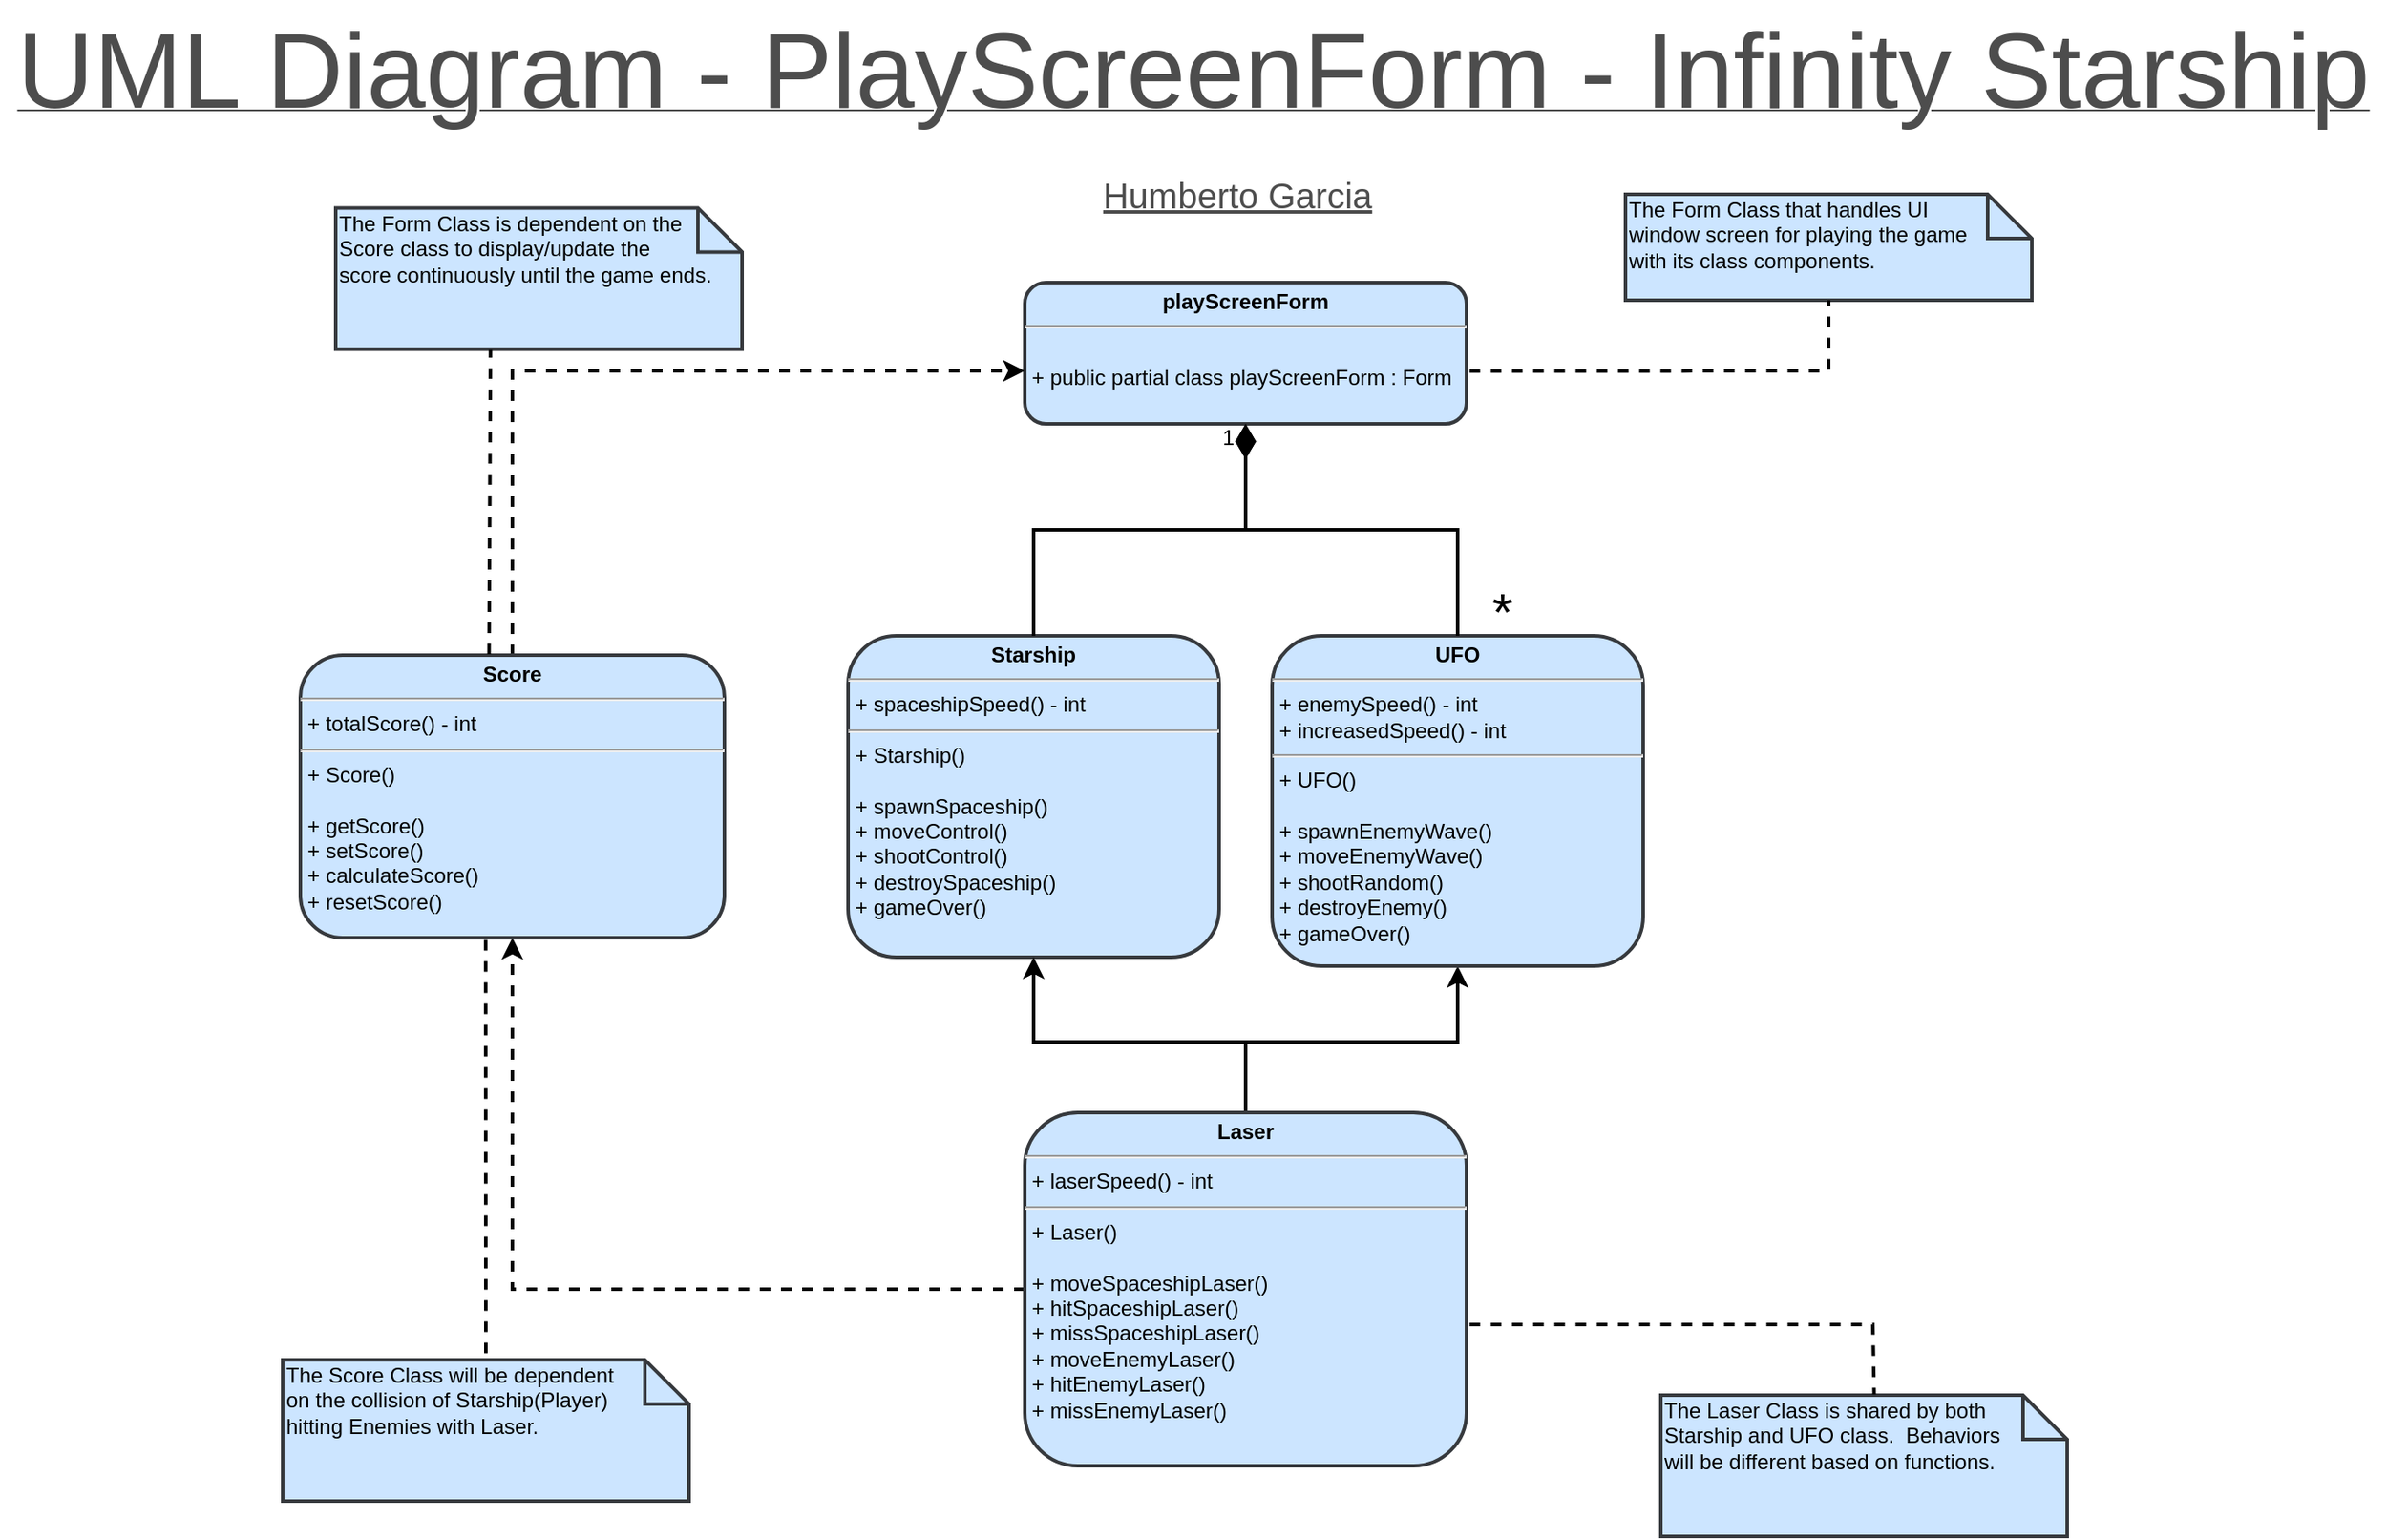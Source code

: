<mxfile version="20.2.3" type="device"><diagram id="C5RBs43oDa-KdzZeNtuy" name="Page-1"><mxGraphModel dx="1886" dy="913" grid="1" gridSize="10" guides="1" tooltips="1" connect="1" arrows="1" fold="1" page="1" pageScale="1" pageWidth="700" pageHeight="1000" background="#ffffff" math="0" shadow="0"><root><mxCell id="WIyWlLk6GJQsqaUBKTNV-0"/><mxCell id="WIyWlLk6GJQsqaUBKTNV-1" parent="WIyWlLk6GJQsqaUBKTNV-0"/><mxCell id="vLL9UpFWgCpI62rlACPg-24" value="&lt;p style=&quot;margin: 4px 0px 0px; text-align: center; font-size: 12px;&quot;&gt;&lt;b style=&quot;font-size: 12px;&quot;&gt;&lt;font style=&quot;font-size: 12px;&quot;&gt;playScreenForm&lt;/font&gt;&lt;/b&gt;&lt;/p&gt;&lt;hr style=&quot;font-size: 12px;&quot;&gt;&lt;p style=&quot;margin: 0px 0px 0px 4px; font-size: 12px;&quot;&gt;&lt;br style=&quot;font-size: 12px;&quot;&gt;&lt;/p&gt;&lt;p style=&quot;margin: 0px 0px 0px 4px; font-size: 12px;&quot;&gt;+ public partial class playScreenForm : Form&lt;/p&gt;&lt;p style=&quot;margin: 0px 0px 0px 4px; font-size: 12px;&quot;&gt;&lt;br style=&quot;font-size: 12px;&quot;&gt;&lt;/p&gt;" style="verticalAlign=top;align=left;overflow=fill;fontSize=12;fontFamily=Helvetica;html=1;fillColor=#cce5ff;strokeColor=#36393d;strokeWidth=2;rounded=1;shadow=0;sketch=0;glass=0;fillStyle=solid;" parent="WIyWlLk6GJQsqaUBKTNV-1" vertex="1"><mxGeometry x="610" y="180" width="250" height="80" as="geometry"/></mxCell><mxCell id="vLL9UpFWgCpI62rlACPg-25" value="&lt;p style=&quot;margin: 4px 0px 0px; text-align: center; font-size: 12px;&quot;&gt;&lt;b style=&quot;font-size: 12px;&quot;&gt;Starship&lt;/b&gt;&lt;/p&gt;&lt;hr style=&quot;font-size: 12px;&quot;&gt;&lt;p style=&quot;margin: 0px 0px 0px 4px; font-size: 12px;&quot;&gt;+ spaceshipSpeed() - int&lt;br style=&quot;font-size: 12px;&quot;&gt;&lt;/p&gt;&lt;hr style=&quot;font-size: 12px;&quot;&gt;&lt;p style=&quot;margin: 0px 0px 0px 4px; font-size: 12px;&quot;&gt;+ Starship()&lt;br style=&quot;font-size: 12px;&quot;&gt;&lt;/p&gt;&lt;p style=&quot;margin: 0px 0px 0px 4px; font-size: 12px;&quot;&gt;&lt;br style=&quot;font-size: 12px;&quot;&gt;&lt;/p&gt;&lt;p style=&quot;margin: 0px 0px 0px 4px; font-size: 12px;&quot;&gt;+ spawnSpaceship()&lt;/p&gt;&lt;p style=&quot;margin: 0px 0px 0px 4px; font-size: 12px;&quot;&gt;+ moveControl()&lt;/p&gt;&lt;p style=&quot;margin: 0px 0px 0px 4px; font-size: 12px;&quot;&gt;&lt;span style=&quot;background-color: initial; font-size: 12px;&quot;&gt;+ shootControl()&lt;/span&gt;&lt;br style=&quot;font-size: 12px;&quot;&gt;&lt;/p&gt;&lt;p style=&quot;margin: 0px 0px 0px 4px; font-size: 12px;&quot;&gt;&lt;span style=&quot;background-color: initial; font-size: 12px;&quot;&gt;+ destroySpaceship()&lt;/span&gt;&lt;br style=&quot;font-size: 12px;&quot;&gt;&lt;/p&gt;&lt;p style=&quot;margin: 0px 0px 0px 4px; font-size: 12px;&quot;&gt;&lt;span style=&quot;background-color: initial; font-size: 12px;&quot;&gt;+ gameOver()&lt;/span&gt;&lt;/p&gt;" style="verticalAlign=top;align=left;overflow=fill;fontSize=12;fontFamily=Helvetica;html=1;fillColor=#cce5ff;strokeColor=#36393d;strokeWidth=2;rounded=1;shadow=0;sketch=0;glass=0;fillStyle=solid;" parent="WIyWlLk6GJQsqaUBKTNV-1" vertex="1"><mxGeometry x="510" y="380" width="210" height="182" as="geometry"/></mxCell><mxCell id="vLL9UpFWgCpI62rlACPg-41" style="edgeStyle=orthogonalEdgeStyle;rounded=0;orthogonalLoop=1;jettySize=auto;html=1;exitX=0.5;exitY=0;exitDx=0;exitDy=0;entryX=0.5;entryY=1;entryDx=0;entryDy=0;fontSize=12;endArrow=classic;endFill=1;strokeColor=default;strokeWidth=2;" parent="WIyWlLk6GJQsqaUBKTNV-1" source="vLL9UpFWgCpI62rlACPg-27" target="vLL9UpFWgCpI62rlACPg-25" edge="1"><mxGeometry relative="1" as="geometry"><Array as="points"><mxPoint x="735" y="610"/><mxPoint x="615" y="610"/></Array></mxGeometry></mxCell><mxCell id="vLL9UpFWgCpI62rlACPg-42" style="edgeStyle=orthogonalEdgeStyle;rounded=0;orthogonalLoop=1;jettySize=auto;html=1;exitX=0.5;exitY=0;exitDx=0;exitDy=0;entryX=0.5;entryY=1;entryDx=0;entryDy=0;fontSize=12;endArrow=classic;endFill=1;strokeColor=default;startArrow=none;startFill=0;strokeWidth=2;" parent="WIyWlLk6GJQsqaUBKTNV-1" source="vLL9UpFWgCpI62rlACPg-27" target="vLL9UpFWgCpI62rlACPg-30" edge="1"><mxGeometry relative="1" as="geometry"><Array as="points"><mxPoint x="735" y="610"/><mxPoint x="855" y="610"/></Array></mxGeometry></mxCell><mxCell id="vLL9UpFWgCpI62rlACPg-45" style="edgeStyle=orthogonalEdgeStyle;rounded=0;orthogonalLoop=1;jettySize=auto;html=1;entryX=0.5;entryY=1;entryDx=0;entryDy=0;fontSize=12;startArrow=none;startFill=0;endArrow=classic;endFill=1;strokeColor=default;dashed=1;strokeWidth=2;" parent="WIyWlLk6GJQsqaUBKTNV-1" source="vLL9UpFWgCpI62rlACPg-27" target="vLL9UpFWgCpI62rlACPg-36" edge="1"><mxGeometry relative="1" as="geometry"/></mxCell><mxCell id="vLL9UpFWgCpI62rlACPg-27" value="&lt;p style=&quot;margin: 4px 0px 0px; text-align: center; font-size: 12px;&quot;&gt;&lt;b style=&quot;font-size: 12px;&quot;&gt;Laser&lt;/b&gt;&lt;/p&gt;&lt;hr style=&quot;font-size: 12px;&quot;&gt;&lt;p style=&quot;margin: 0px 0px 0px 4px; font-size: 12px;&quot;&gt;+ laserSpeed() - int&lt;/p&gt;&lt;hr style=&quot;font-size: 12px;&quot;&gt;&lt;p style=&quot;margin: 0px 0px 0px 4px; font-size: 12px;&quot;&gt;+ Laser()&lt;/p&gt;&lt;p style=&quot;margin: 0px 0px 0px 4px; font-size: 12px;&quot;&gt;&lt;br style=&quot;font-size: 12px;&quot;&gt;&lt;/p&gt;&lt;p style=&quot;margin: 0px 0px 0px 4px; font-size: 12px;&quot;&gt;+ moveSpaceshipLaser()&lt;/p&gt;&lt;p style=&quot;margin: 0px 0px 0px 4px; font-size: 12px;&quot;&gt;+ hitSpaceshipLaser()&lt;br style=&quot;font-size: 12px;&quot;&gt;&lt;/p&gt;&lt;p style=&quot;margin: 0px 0px 0px 4px; font-size: 12px;&quot;&gt;+ missSpaceshipLaser()&lt;/p&gt;&lt;p style=&quot;margin: 0px 0px 0px 4px; font-size: 12px;&quot;&gt;+ moveEnemyLaser()&lt;/p&gt;&lt;p style=&quot;margin: 0px 0px 0px 4px; font-size: 12px;&quot;&gt;+ hitEnemyLaser()&lt;/p&gt;&lt;p style=&quot;margin: 0px 0px 0px 4px; font-size: 12px;&quot;&gt;+ missEnemyLaser()&lt;/p&gt;" style="verticalAlign=top;align=left;overflow=fill;fontSize=12;fontFamily=Helvetica;html=1;fillColor=#cce5ff;strokeColor=#36393d;strokeWidth=2;rounded=1;shadow=0;sketch=0;glass=0;fillStyle=solid;" parent="WIyWlLk6GJQsqaUBKTNV-1" vertex="1"><mxGeometry x="610" y="650" width="250" height="200" as="geometry"/></mxCell><mxCell id="vLL9UpFWgCpI62rlACPg-29" value="1" style="endArrow=none;html=1;endSize=12;startArrow=diamondThin;startSize=14;startFill=1;edgeStyle=orthogonalEdgeStyle;align=left;verticalAlign=bottom;rounded=0;exitX=0.5;exitY=1;exitDx=0;exitDy=0;entryX=0.5;entryY=0;entryDx=0;entryDy=0;strokeColor=default;endFill=0;strokeWidth=2;fontSize=12;" parent="WIyWlLk6GJQsqaUBKTNV-1" source="vLL9UpFWgCpI62rlACPg-24" target="vLL9UpFWgCpI62rlACPg-25" edge="1"><mxGeometry x="-0.861" y="-15" relative="1" as="geometry"><mxPoint x="560" y="350" as="sourcePoint"/><mxPoint x="720" y="350" as="targetPoint"/><mxPoint as="offset"/></mxGeometry></mxCell><mxCell id="vLL9UpFWgCpI62rlACPg-30" value="&lt;p style=&quot;margin: 4px 0px 0px; text-align: center; font-size: 12px;&quot;&gt;&lt;b style=&quot;font-size: 12px;&quot;&gt;UFO&lt;/b&gt;&lt;/p&gt;&lt;hr style=&quot;font-size: 12px;&quot;&gt;&lt;p style=&quot;margin: 0px 0px 0px 4px; font-size: 12px;&quot;&gt;+ enemySpeed() - int&lt;/p&gt;&lt;p style=&quot;margin: 0px 0px 0px 4px; font-size: 12px;&quot;&gt;+ increasedSpeed() - int&lt;/p&gt;&lt;hr style=&quot;font-size: 12px;&quot;&gt;&lt;p style=&quot;margin: 0px 0px 0px 4px; font-size: 12px;&quot;&gt;+ UFO()&lt;/p&gt;&lt;p style=&quot;margin: 0px 0px 0px 4px; font-size: 12px;&quot;&gt;&lt;br style=&quot;font-size: 12px;&quot;&gt;&lt;/p&gt;&lt;p style=&quot;margin: 0px 0px 0px 4px; font-size: 12px;&quot;&gt;+ spawnEnemyWave()&lt;/p&gt;&lt;p style=&quot;margin: 0px 0px 0px 4px; font-size: 12px;&quot;&gt;+ moveEnemyWave()&lt;/p&gt;&lt;p style=&quot;margin: 0px 0px 0px 4px; font-size: 12px;&quot;&gt;+ shootRandom()&lt;/p&gt;&lt;p style=&quot;margin: 0px 0px 0px 4px; font-size: 12px;&quot;&gt;+ destroyEnemy()&lt;/p&gt;&lt;p style=&quot;margin: 0px 0px 0px 4px; font-size: 12px;&quot;&gt;+ gameOver()&lt;/p&gt;" style="verticalAlign=top;align=left;overflow=fill;fontSize=12;fontFamily=Helvetica;html=1;fillColor=#cce5ff;strokeColor=#36393d;strokeWidth=2;rounded=1;shadow=0;sketch=0;glass=0;fillStyle=solid;" parent="WIyWlLk6GJQsqaUBKTNV-1" vertex="1"><mxGeometry x="750" y="380" width="210" height="187" as="geometry"/></mxCell><mxCell id="vLL9UpFWgCpI62rlACPg-31" value="" style="endArrow=none;html=1;endSize=12;startArrow=diamondThin;startSize=14;startFill=1;edgeStyle=orthogonalEdgeStyle;align=left;verticalAlign=bottom;rounded=0;exitX=0.5;exitY=1;exitDx=0;exitDy=0;entryX=0.5;entryY=0;entryDx=0;entryDy=0;strokeColor=default;endFill=0;strokeWidth=2;fontSize=12;" parent="WIyWlLk6GJQsqaUBKTNV-1" source="vLL9UpFWgCpI62rlACPg-24" target="vLL9UpFWgCpI62rlACPg-30" edge="1"><mxGeometry x="-0.632" y="-11" relative="1" as="geometry"><mxPoint x="755" y="270" as="sourcePoint"/><mxPoint x="565" y="333" as="targetPoint"/><mxPoint as="offset"/></mxGeometry></mxCell><mxCell id="vLL9UpFWgCpI62rlACPg-34" value="*" style="text;html=1;align=center;verticalAlign=middle;resizable=0;points=[];autosize=1;strokeColor=none;fillColor=none;rounded=0;glass=0;sketch=0;fontSize=30;strokeWidth=2;" parent="WIyWlLk6GJQsqaUBKTNV-1" vertex="1"><mxGeometry x="860" y="341" width="40" height="50" as="geometry"/></mxCell><mxCell id="vLL9UpFWgCpI62rlACPg-49" style="edgeStyle=orthogonalEdgeStyle;rounded=0;orthogonalLoop=1;jettySize=auto;html=1;exitX=0.5;exitY=0;exitDx=0;exitDy=0;fontSize=12;startArrow=none;startFill=0;endArrow=classic;endFill=1;strokeColor=default;dashed=1;strokeWidth=2;" parent="WIyWlLk6GJQsqaUBKTNV-1" source="vLL9UpFWgCpI62rlACPg-36" edge="1"><mxGeometry relative="1" as="geometry"><mxPoint x="610" y="230" as="targetPoint"/><Array as="points"><mxPoint x="320" y="230"/><mxPoint x="608" y="230"/></Array></mxGeometry></mxCell><mxCell id="vLL9UpFWgCpI62rlACPg-36" value="&lt;p style=&quot;margin: 4px 0px 0px; text-align: center; font-size: 12px;&quot;&gt;&lt;b style=&quot;font-size: 12px;&quot;&gt;Score&lt;/b&gt;&lt;/p&gt;&lt;hr style=&quot;font-size: 12px;&quot;&gt;&lt;p style=&quot;margin: 0px 0px 0px 4px; font-size: 12px;&quot;&gt;+ totalScore() - int&lt;/p&gt;&lt;hr style=&quot;font-size: 12px;&quot;&gt;&lt;p style=&quot;margin: 0px 0px 0px 4px; font-size: 12px;&quot;&gt;+ Score()&lt;/p&gt;&lt;p style=&quot;margin: 0px 0px 0px 4px; font-size: 12px;&quot;&gt;&lt;br style=&quot;font-size: 12px;&quot;&gt;&lt;/p&gt;&lt;p style=&quot;margin: 0px 0px 0px 4px; font-size: 12px;&quot;&gt;+ getScore()&lt;/p&gt;&lt;p style=&quot;margin: 0px 0px 0px 4px; font-size: 12px;&quot;&gt;+ setScore()&lt;/p&gt;&lt;p style=&quot;margin: 0px 0px 0px 4px; font-size: 12px;&quot;&gt;+ calculateScore()&lt;/p&gt;&lt;p style=&quot;margin: 0px 0px 0px 4px; font-size: 12px;&quot;&gt;+ resetScore()&lt;/p&gt;" style="verticalAlign=top;align=left;overflow=fill;fontSize=12;fontFamily=Helvetica;html=1;fillColor=#cce5ff;strokeColor=#36393d;strokeWidth=2;rounded=1;shadow=0;sketch=0;glass=0;fillStyle=solid;" parent="WIyWlLk6GJQsqaUBKTNV-1" vertex="1"><mxGeometry x="200" y="391" width="240" height="160" as="geometry"/></mxCell><mxCell id="vLL9UpFWgCpI62rlACPg-37" value="&lt;font style=&quot;font-size: 12px;&quot;&gt;The Form Class that handles UI&lt;br style=&quot;font-size: 12px;&quot;&gt;window screen for playing the game&lt;br&gt;with its class components.&lt;br style=&quot;font-size: 12px;&quot;&gt;&lt;/font&gt;" style="shape=note2;boundedLbl=1;whiteSpace=wrap;html=1;size=25;verticalAlign=top;align=left;rounded=0;shadow=0;glass=0;sketch=0;fillStyle=solid;fontSize=12;strokeColor=#36393d;strokeWidth=2;fillColor=#cce5ff;spacingLeft=0;spacing=2;spacingTop=-30;" parent="WIyWlLk6GJQsqaUBKTNV-1" vertex="1"><mxGeometry x="950" y="130" width="230" height="60" as="geometry"/></mxCell><mxCell id="vLL9UpFWgCpI62rlACPg-38" value="" style="endArrow=none;dashed=1;html=1;strokeWidth=2;rounded=0;fontSize=12;entryX=0.5;entryY=1;entryDx=0;entryDy=0;entryPerimeter=0;exitX=1.007;exitY=0.627;exitDx=0;exitDy=0;exitPerimeter=0;" parent="WIyWlLk6GJQsqaUBKTNV-1" source="vLL9UpFWgCpI62rlACPg-24" target="vLL9UpFWgCpI62rlACPg-37" edge="1"><mxGeometry width="50" height="50" relative="1" as="geometry"><mxPoint x="870" y="230" as="sourcePoint"/><mxPoint x="710" y="290" as="targetPoint"/><Array as="points"><mxPoint x="1065" y="230"/></Array></mxGeometry></mxCell><mxCell id="vLL9UpFWgCpI62rlACPg-39" value="&lt;font style=&quot;font-size: 12px;&quot;&gt;The Laser Class is shared by both&lt;br style=&quot;font-size: 12px;&quot;&gt;Starship and UFO class.&amp;nbsp; Behaviors&lt;br&gt;will be different based on functions.&lt;br style=&quot;font-size: 12px;&quot;&gt;&lt;/font&gt;" style="shape=note2;boundedLbl=1;whiteSpace=wrap;html=1;size=25;verticalAlign=top;align=left;rounded=0;shadow=0;glass=0;sketch=0;fillStyle=solid;fontSize=12;strokeColor=#36393d;strokeWidth=2;fillColor=#cce5ff;spacingLeft=0;spacing=2;spacingTop=-30;" parent="WIyWlLk6GJQsqaUBKTNV-1" vertex="1"><mxGeometry x="970" y="810" width="230" height="80" as="geometry"/></mxCell><mxCell id="vLL9UpFWgCpI62rlACPg-40" value="" style="endArrow=none;dashed=1;html=1;strokeWidth=2;rounded=0;fontSize=12;exitX=1.007;exitY=0.6;exitDx=0;exitDy=0;exitPerimeter=0;entryX=0.525;entryY=-0.005;entryDx=0;entryDy=0;entryPerimeter=0;" parent="WIyWlLk6GJQsqaUBKTNV-1" source="vLL9UpFWgCpI62rlACPg-27" target="vLL9UpFWgCpI62rlACPg-39" edge="1"><mxGeometry width="50" height="50" relative="1" as="geometry"><mxPoint x="1000" y="980" as="sourcePoint"/><mxPoint x="1090" y="840" as="targetPoint"/><Array as="points"><mxPoint x="1090" y="770"/></Array></mxGeometry></mxCell><mxCell id="vLL9UpFWgCpI62rlACPg-50" value="&lt;font style=&quot;font-size: 12px;&quot;&gt;The Score Class will be dependent&lt;br style=&quot;font-size: 12px;&quot;&gt;on the collision of Starship(Player)&lt;br&gt;hitting Enemies with Laser.&lt;br style=&quot;font-size: 12px;&quot;&gt;&lt;/font&gt;" style="shape=note2;boundedLbl=1;whiteSpace=wrap;html=1;size=25;verticalAlign=top;align=left;rounded=0;shadow=0;glass=0;sketch=0;fillStyle=solid;fontSize=12;strokeColor=#36393d;strokeWidth=2;fillColor=#cce5ff;spacingLeft=0;spacing=2;spacingTop=-30;" parent="WIyWlLk6GJQsqaUBKTNV-1" vertex="1"><mxGeometry x="190" y="790" width="230" height="80" as="geometry"/></mxCell><mxCell id="vLL9UpFWgCpI62rlACPg-51" value="" style="endArrow=none;dashed=1;html=1;strokeWidth=2;rounded=0;fontSize=12;entryX=0.5;entryY=0;entryDx=0;entryDy=0;entryPerimeter=0;exitX=0.437;exitY=1.008;exitDx=0;exitDy=0;exitPerimeter=0;" parent="WIyWlLk6GJQsqaUBKTNV-1" source="vLL9UpFWgCpI62rlACPg-36" target="vLL9UpFWgCpI62rlACPg-50" edge="1"><mxGeometry width="50" height="50" relative="1" as="geometry"><mxPoint x="310" y="560" as="sourcePoint"/><mxPoint x="569.0" y="840.0" as="targetPoint"/></mxGeometry></mxCell><mxCell id="vLL9UpFWgCpI62rlACPg-53" value="&lt;font style=&quot;font-size: 12px;&quot;&gt;The Form Class is dependent on the&lt;br style=&quot;font-size: 12px;&quot;&gt;Score class to display/update the&lt;br&gt;score continuously until the game ends.&lt;br style=&quot;font-size: 12px;&quot;&gt;&lt;/font&gt;" style="shape=note2;boundedLbl=1;whiteSpace=wrap;html=1;size=25;verticalAlign=top;align=left;rounded=0;shadow=0;glass=0;sketch=0;fillStyle=solid;fontSize=12;strokeColor=#36393d;strokeWidth=2;fillColor=#cce5ff;spacingLeft=0;spacing=2;spacingTop=-30;" parent="WIyWlLk6GJQsqaUBKTNV-1" vertex="1"><mxGeometry x="220" y="137.72" width="230" height="80" as="geometry"/></mxCell><mxCell id="vLL9UpFWgCpI62rlACPg-54" value="" style="endArrow=none;dashed=1;html=1;strokeWidth=2;rounded=0;fontSize=12;exitX=0.445;exitY=-0.003;exitDx=0;exitDy=0;exitPerimeter=0;entryX=0.381;entryY=1.005;entryDx=0;entryDy=0;entryPerimeter=0;" parent="WIyWlLk6GJQsqaUBKTNV-1" source="vLL9UpFWgCpI62rlACPg-36" target="vLL9UpFWgCpI62rlACPg-53" edge="1"><mxGeometry width="50" height="50" relative="1" as="geometry"><mxPoint x="310" y="390" as="sourcePoint"/><mxPoint x="310" y="220" as="targetPoint"/></mxGeometry></mxCell><mxCell id="vLL9UpFWgCpI62rlACPg-55" value="&lt;font style=&quot;font-size: 60px;&quot;&gt;UML Diagram - PlayScreenForm - Infinity Starship&lt;/font&gt;" style="text;html=1;align=center;verticalAlign=middle;resizable=0;points=[];autosize=1;strokeColor=none;fillColor=none;fontSize=12;labelBackgroundColor=none;fontStyle=4;horizontal=1;labelBorderColor=none;spacingTop=0;fontColor=#4D4D4D;" parent="WIyWlLk6GJQsqaUBKTNV-1" vertex="1"><mxGeometry x="30" y="20" width="1350" height="80" as="geometry"/></mxCell><mxCell id="vLL9UpFWgCpI62rlACPg-56" value="&lt;font style=&quot;font-size: 20px;&quot;&gt;Humberto Garcia&lt;/font&gt;" style="text;html=1;align=center;verticalAlign=middle;resizable=0;points=[];autosize=1;strokeColor=none;fillColor=none;fontSize=20;labelBackgroundColor=none;fontStyle=4;horizontal=1;labelBorderColor=none;spacingTop=0;fontColor=#4D4D4D;" parent="WIyWlLk6GJQsqaUBKTNV-1" vertex="1"><mxGeometry x="640" y="110" width="180" height="40" as="geometry"/></mxCell></root></mxGraphModel></diagram></mxfile>